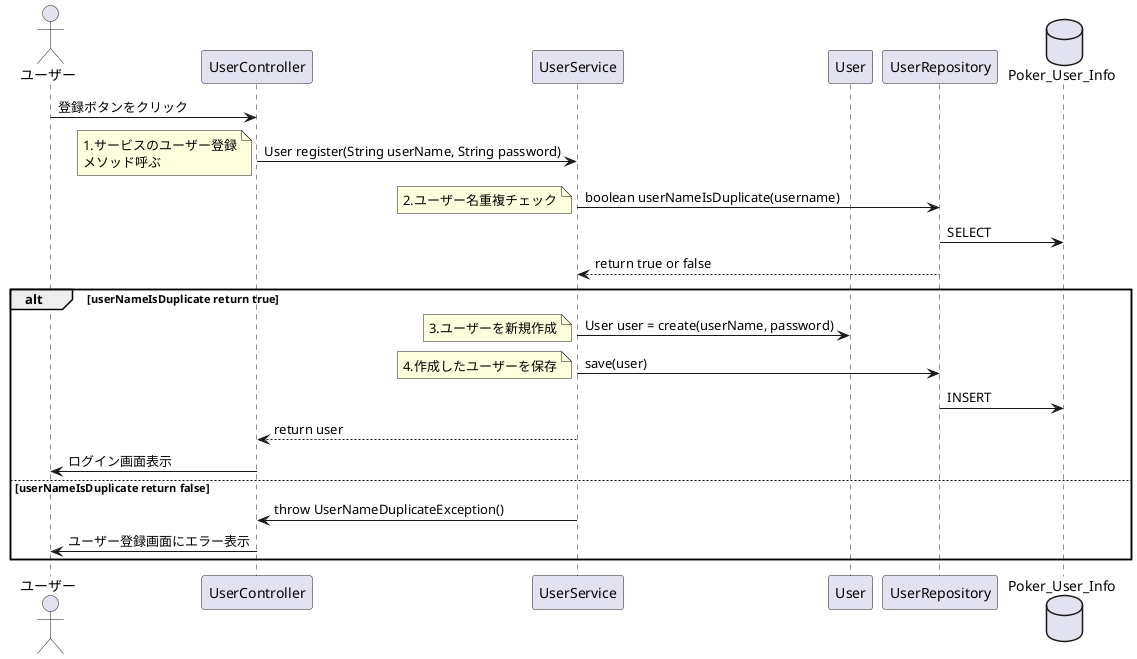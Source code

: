 @startuml

actor ユーザー

participant UserController
participant UserService
participant User
participant UserRepository
database Poker_User_Info

ユーザー -> UserController : 登録ボタンをクリック
UserController -> UserService : User register(String userName, String password)
note left: 1.サービスのユーザー登録\nメソッド呼ぶ
UserService -> UserRepository : boolean userNameIsDuplicate(username)
note left: 2.ユーザー名重複チェック
UserRepository -> Poker_User_Info : SELECT
UserRepository --> UserService : return true or false
alt userNameIsDuplicate return true
  UserService -> User : User user = create(userName, password)
  note left: 3.ユーザーを新規作成
  UserService -> UserRepository : save(user)
  note left: 4.作成したユーザーを保存
  UserRepository -> Poker_User_Info : INSERT
  UserService --> UserController : return user
  UserController -> ユーザー : ログイン画面表示
else userNameIsDuplicate return false
  UserService -> UserController : throw UserNameDuplicateException()
  UserController -> ユーザー : ユーザー登録画面にエラー表示
end

@enduml